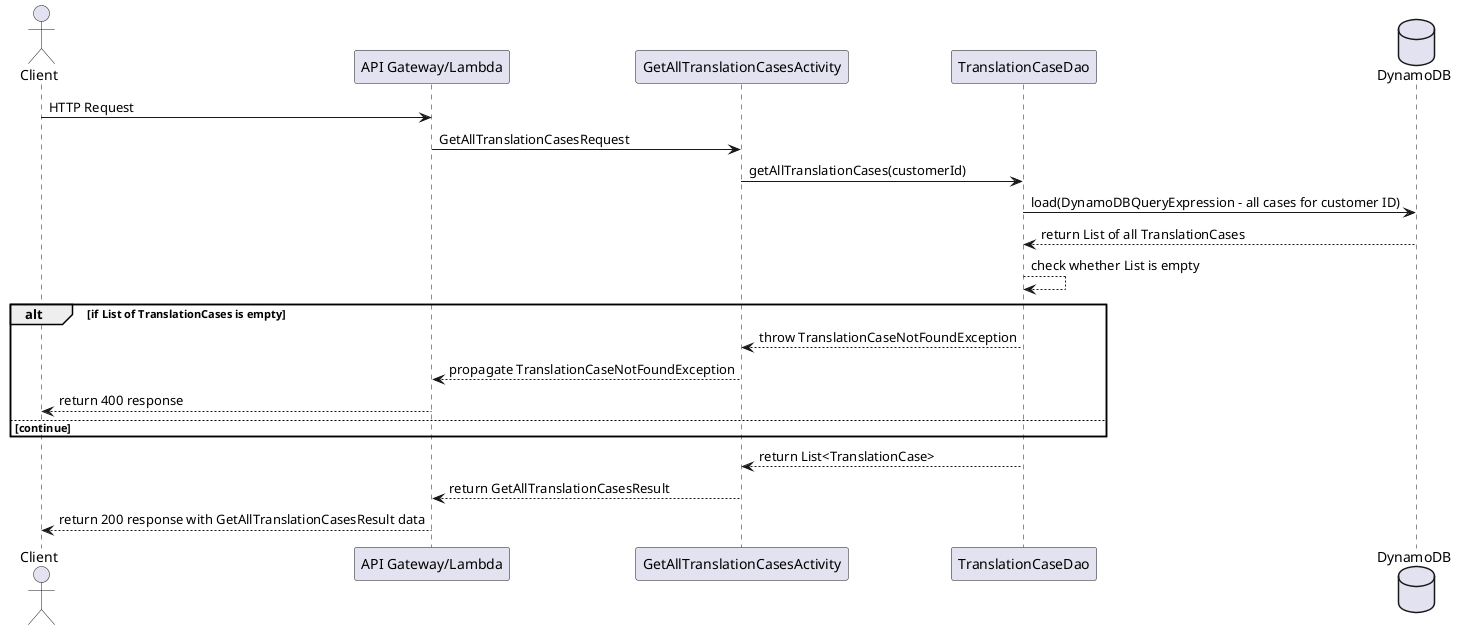 @startuml

actor Client
participant "API Gateway/Lambda"
participant GetAllTranslationCasesActivity
participant TranslationCaseDao
database    DynamoDB

Client -> "API Gateway/Lambda" : HTTP Request
"API Gateway/Lambda" -> GetAllTranslationCasesActivity : GetAllTranslationCasesRequest
GetAllTranslationCasesActivity -> TranslationCaseDao : getAllTranslationCases(customerId)
TranslationCaseDao -> DynamoDB : load(DynamoDBQueryExpression - all cases for customer ID)
DynamoDB --> TranslationCaseDao : return List of all TranslationCases
TranslationCaseDao --> TranslationCaseDao : check whether List is empty

alt if List of TranslationCases is empty
    TranslationCaseDao --> GetAllTranslationCasesActivity: throw TranslationCaseNotFoundException
    GetAllTranslationCasesActivity --> "API Gateway/Lambda": propagate TranslationCaseNotFoundException
    "API Gateway/Lambda" --> Client : return 400 response
else continue
end

TranslationCaseDao --> GetAllTranslationCasesActivity : return List<TranslationCase>
GetAllTranslationCasesActivity --> "API Gateway/Lambda" : return GetAllTranslationCasesResult
"API Gateway/Lambda" --> Client : return 200 response with GetAllTranslationCasesResult data

@enduml